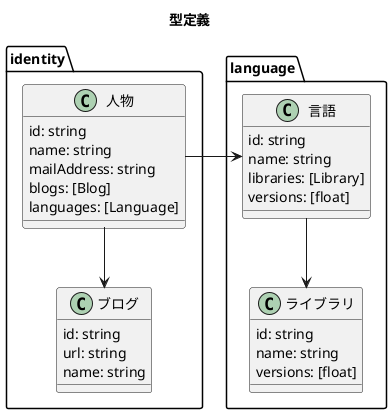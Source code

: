 @startuml

title 型定義

package identity {
  class "人物" as Person {
    id: string
    name: string
    mailAddress: string
    blogs: [Blog]
    languages: [Language]
  }

  class "ブログ" as Blog {
    id: string
    url: string
    name: string
  }
}

package language {
  class "言語" as Language {
    id: string
    name: string
    libraries: [Library]
    versions: [float]
  }

  class "ライブラリ" as Library {
    id: string
    name: string
    versions: [float]
  }
}

Person --> Blog
Person -right-> Language
Language --> Library

@enduml

